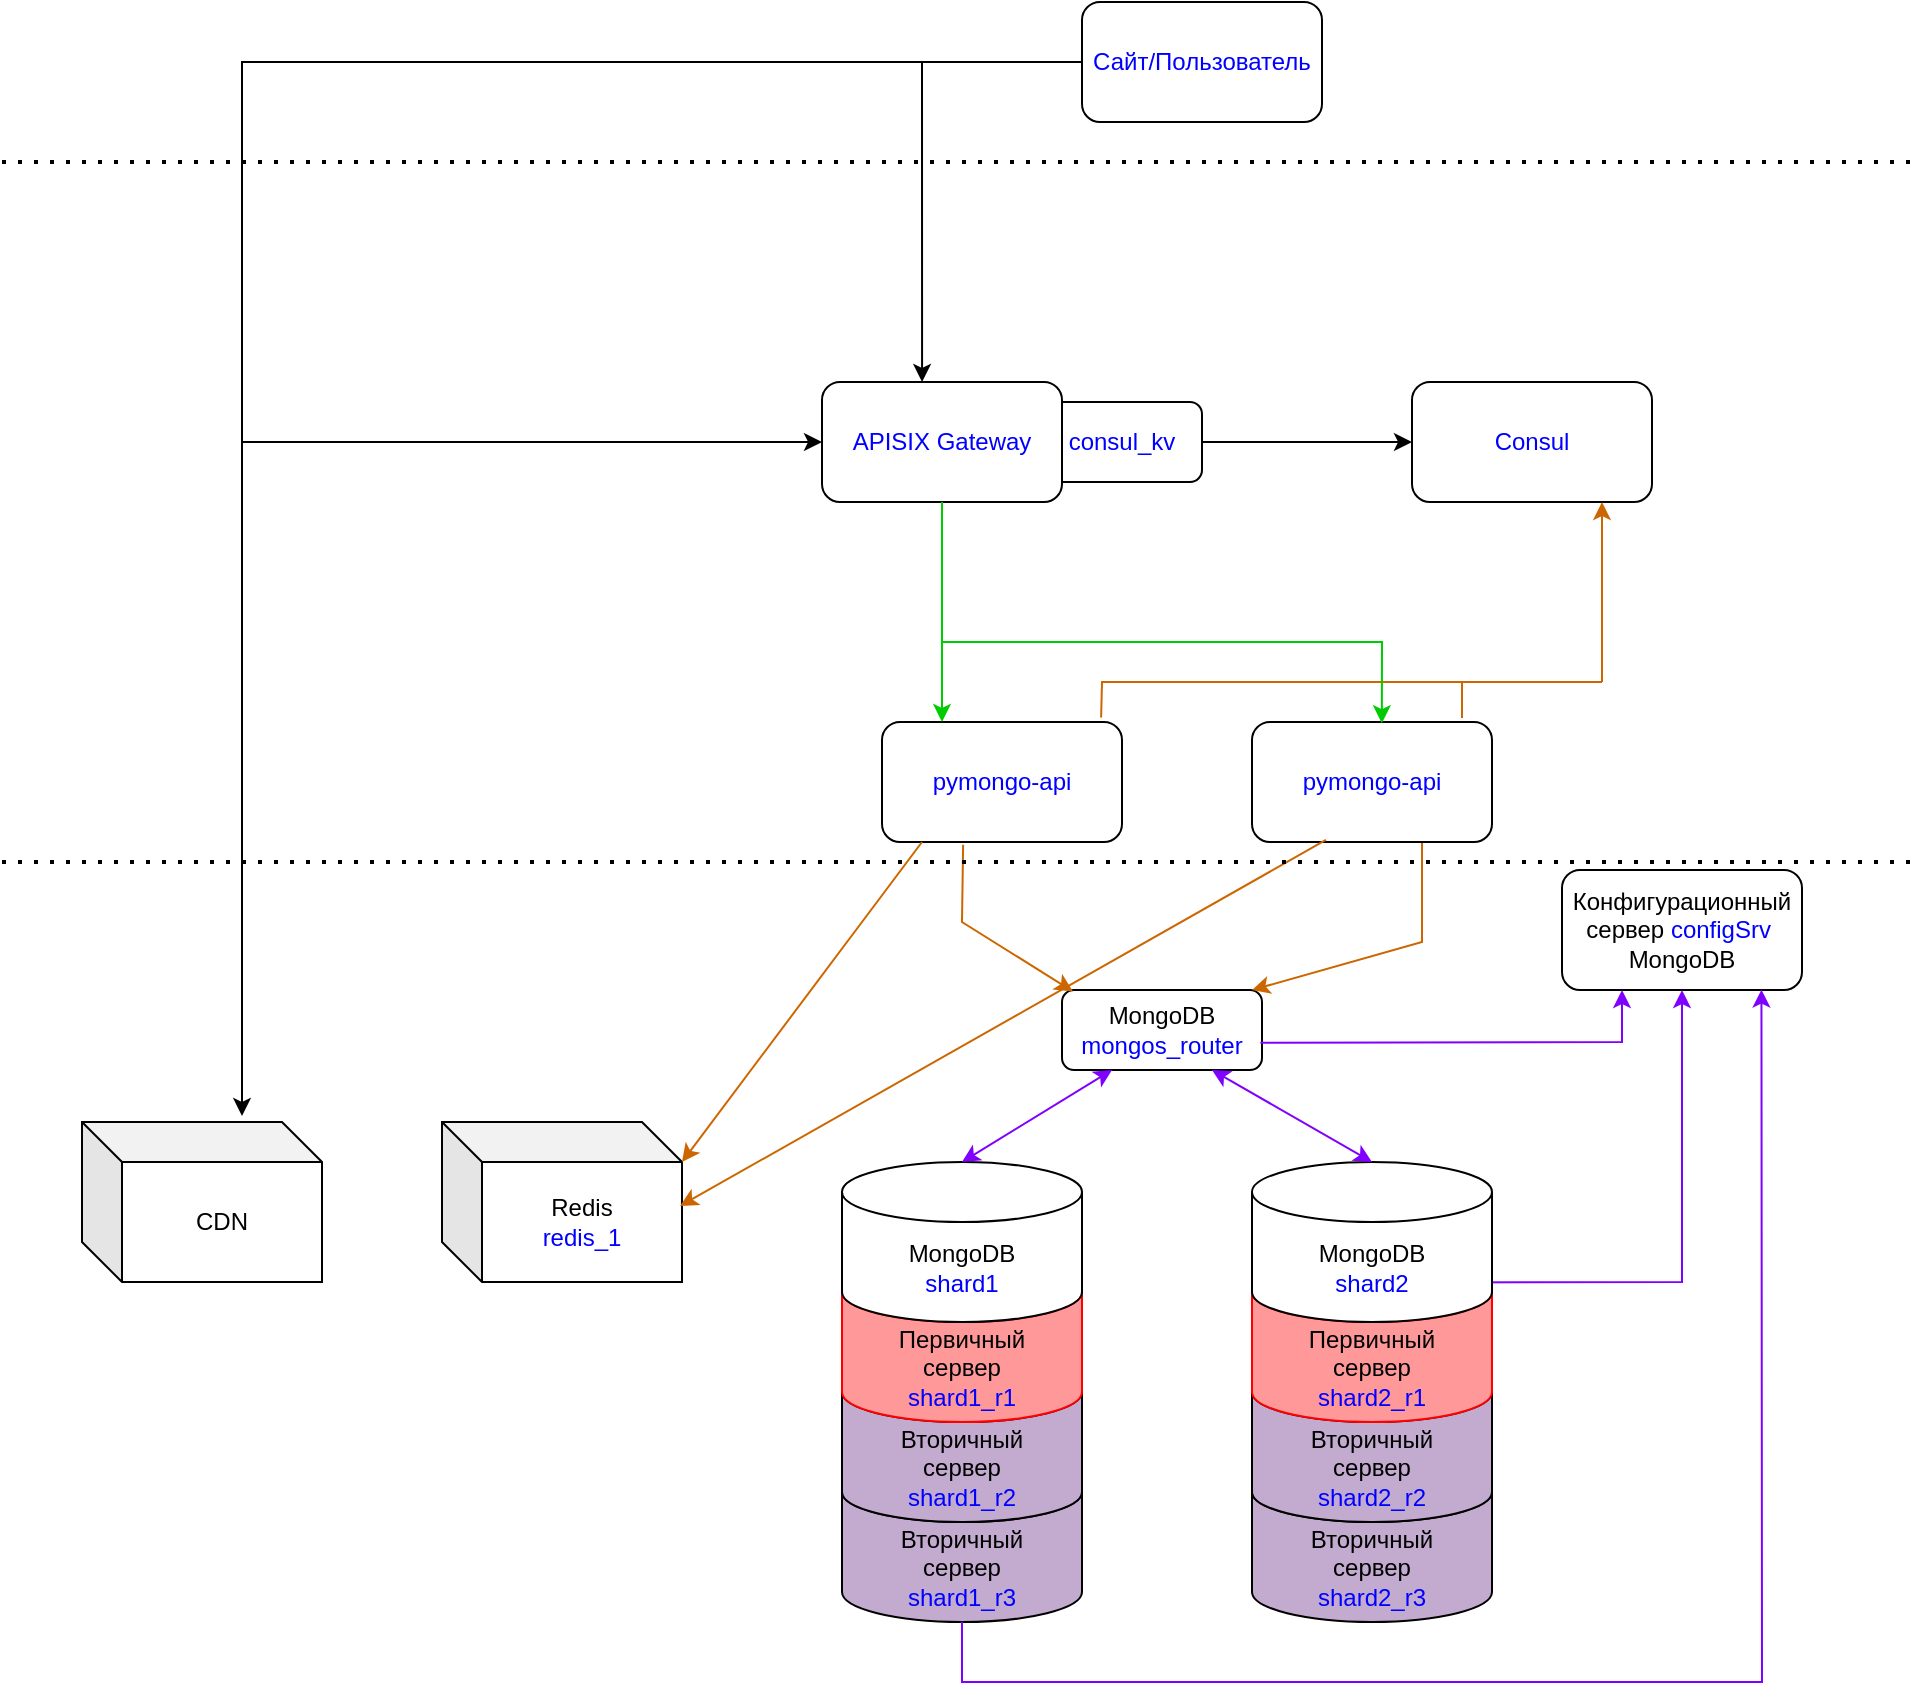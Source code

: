 <mxfile version="24.8.4">
  <diagram name="Page-1" id="-H_mtQnk-PTXWXPvYvuk">
    <mxGraphModel dx="2056" dy="1362" grid="1" gridSize="10" guides="1" tooltips="1" connect="1" arrows="1" fold="1" page="1" pageScale="1" pageWidth="1169" pageHeight="827" math="0" shadow="0">
      <root>
        <mxCell id="0" />
        <mxCell id="1" parent="0" />
        <mxCell id="YEn8krl3zml85tbBqMSh-10" value="&lt;font color=&quot;#0000ff&quot;&gt;consul_kv&lt;/font&gt;" style="rounded=1;whiteSpace=wrap;html=1;" vertex="1" parent="1">
          <mxGeometry x="400" y="120" width="80" height="40" as="geometry" />
        </mxCell>
        <mxCell id="O0JGWU8lI0FsoURaPSgX-9" value="Вторичный&lt;div&gt;сервер&lt;/div&gt;&lt;div&gt;&lt;span style=&quot;color: rgb(0, 0, 255);&quot;&gt;shard2_r3&lt;/span&gt;&lt;/div&gt;" style="shape=cylinder3;whiteSpace=wrap;html=1;boundedLbl=1;backgroundOutline=1;size=15;fillColor=#C3ABD0;" parent="1" vertex="1">
          <mxGeometry x="505" y="650" width="120" height="80" as="geometry" />
        </mxCell>
        <mxCell id="O0JGWU8lI0FsoURaPSgX-8" value="Вторичный&lt;div&gt;сервер&lt;/div&gt;&lt;div&gt;&lt;span style=&quot;color: rgb(0, 0, 255);&quot;&gt;shard2_r2&lt;/span&gt;&lt;/div&gt;" style="shape=cylinder3;whiteSpace=wrap;html=1;boundedLbl=1;backgroundOutline=1;size=15;fillColor=#C3ABD0;" parent="1" vertex="1">
          <mxGeometry x="505" y="600" width="120" height="80" as="geometry" />
        </mxCell>
        <mxCell id="O0JGWU8lI0FsoURaPSgX-6" value="Вторичный&lt;div&gt;сервер&lt;/div&gt;&lt;div&gt;&lt;font color=&quot;#0000ff&quot;&gt;shard1_r3&lt;/font&gt;&lt;/div&gt;" style="shape=cylinder3;whiteSpace=wrap;html=1;boundedLbl=1;backgroundOutline=1;size=15;fillColor=#C3ABD0;" parent="1" vertex="1">
          <mxGeometry x="300" y="650" width="120" height="80" as="geometry" />
        </mxCell>
        <mxCell id="O0JGWU8lI0FsoURaPSgX-5" value="Вторичный&lt;div&gt;сервер&lt;/div&gt;&lt;div&gt;&lt;font color=&quot;#0000ff&quot;&gt;shard1_r2&lt;/font&gt;&lt;/div&gt;" style="shape=cylinder3;whiteSpace=wrap;html=1;boundedLbl=1;backgroundOutline=1;size=15;fillColor=#C3ABD0;" parent="1" vertex="1">
          <mxGeometry x="300" y="600" width="120" height="80" as="geometry" />
        </mxCell>
        <mxCell id="jYWn2WIOkaRR7hL1_p1A-22" value="Первичный&lt;div&gt;сервер&lt;/div&gt;&lt;div&gt;&lt;font color=&quot;#0000ff&quot;&gt;shard2_r1&lt;/font&gt;&lt;/div&gt;" style="shape=cylinder3;whiteSpace=wrap;html=1;boundedLbl=1;backgroundOutline=1;size=15;strokeColor=#FF0000;fillColor=#FF9999;" parent="1" vertex="1">
          <mxGeometry x="505" y="550" width="120" height="80" as="geometry" />
        </mxCell>
        <mxCell id="jYWn2WIOkaRR7hL1_p1A-18" value="Первичный&lt;div&gt;сервер&lt;br&gt;&lt;font color=&quot;#0000ff&quot;&gt;shard1_r1&lt;/font&gt;&lt;/div&gt;" style="shape=cylinder3;whiteSpace=wrap;html=1;boundedLbl=1;backgroundOutline=1;size=15;strokeColor=#FF0000;fillColor=#FF9999;" parent="1" vertex="1">
          <mxGeometry x="300" y="550" width="120" height="80" as="geometry" />
        </mxCell>
        <mxCell id="zA23MoTUsTF4_91t8viU-2" value="MongoDB&lt;div&gt;&lt;font color=&quot;#0000ff&quot;&gt;shard1&lt;/font&gt;&lt;/div&gt;" style="shape=cylinder3;whiteSpace=wrap;html=1;boundedLbl=1;backgroundOutline=1;size=15;" parent="1" vertex="1">
          <mxGeometry x="300" y="500" width="120" height="80" as="geometry" />
        </mxCell>
        <mxCell id="jYWn2WIOkaRR7hL1_p1A-4" value="&lt;div&gt;MongoDB&lt;/div&gt;&lt;div&gt;&lt;font color=&quot;#0000ff&quot;&gt;mongos_router&lt;/font&gt;&lt;/div&gt;" style="rounded=1;whiteSpace=wrap;html=1;" parent="1" vertex="1">
          <mxGeometry x="410" y="414" width="100" height="40" as="geometry" />
        </mxCell>
        <mxCell id="jYWn2WIOkaRR7hL1_p1A-5" value="Конфигурационный сервер &lt;font color=&quot;#0000ff&quot;&gt;configSrv&lt;/font&gt;&amp;nbsp;&lt;div&gt;MongoDB&lt;/div&gt;" style="rounded=1;whiteSpace=wrap;html=1;" parent="1" vertex="1">
          <mxGeometry x="660" y="354" width="120" height="60" as="geometry" />
        </mxCell>
        <mxCell id="jYWn2WIOkaRR7hL1_p1A-6" value="" style="endArrow=classic;html=1;rounded=0;exitX=0.75;exitY=1;exitDx=0;exitDy=0;entryX=1;entryY=0;entryDx=0;entryDy=0;strokeColor=#CC6600;" parent="1" edge="1">
          <mxGeometry width="50" height="50" relative="1" as="geometry">
            <mxPoint x="590" y="340" as="sourcePoint" />
            <mxPoint x="505.0" y="414" as="targetPoint" />
            <Array as="points">
              <mxPoint x="590" y="390" />
            </Array>
          </mxGeometry>
        </mxCell>
        <mxCell id="jYWn2WIOkaRR7hL1_p1A-10" value="" style="endArrow=classic;html=1;rounded=0;entryX=0.5;entryY=1;entryDx=0;entryDy=0;exitX=1.043;exitY=0.753;exitDx=0;exitDy=0;exitPerimeter=0;strokeColor=#7F00FF;" parent="1" target="jYWn2WIOkaRR7hL1_p1A-5" edge="1">
          <mxGeometry width="50" height="50" relative="1" as="geometry">
            <mxPoint x="587.58" y="560.24" as="sourcePoint" />
            <mxPoint x="520" y="480" as="targetPoint" />
            <Array as="points">
              <mxPoint x="720" y="560" />
            </Array>
          </mxGeometry>
        </mxCell>
        <mxCell id="jYWn2WIOkaRR7hL1_p1A-21" value="MongoDB&lt;div&gt;&lt;span style=&quot;background-color: initial;&quot;&gt;&lt;font color=&quot;#0000ff&quot;&gt;shard2&lt;/font&gt;&lt;/span&gt;&lt;/div&gt;" style="shape=cylinder3;whiteSpace=wrap;html=1;boundedLbl=1;backgroundOutline=1;size=15;" parent="1" vertex="1">
          <mxGeometry x="505" y="500" width="120" height="80" as="geometry" />
        </mxCell>
        <mxCell id="jYWn2WIOkaRR7hL1_p1A-34" value="&lt;font color=&quot;#0000ff&quot;&gt;pymongo-api&lt;/font&gt;" style="rounded=1;whiteSpace=wrap;html=1;" parent="1" vertex="1">
          <mxGeometry x="505" y="280" width="120" height="60" as="geometry" />
        </mxCell>
        <mxCell id="O0JGWU8lI0FsoURaPSgX-1" value="" style="endArrow=classic;startArrow=classic;html=1;rounded=0;exitX=0.5;exitY=0;exitDx=0;exitDy=0;exitPerimeter=0;entryX=0.75;entryY=1;entryDx=0;entryDy=0;strokeColor=#7F00FF;" parent="1" source="jYWn2WIOkaRR7hL1_p1A-21" target="jYWn2WIOkaRR7hL1_p1A-4" edge="1">
          <mxGeometry width="50" height="50" relative="1" as="geometry">
            <mxPoint x="320" y="420" as="sourcePoint" />
            <mxPoint x="370" y="370" as="targetPoint" />
          </mxGeometry>
        </mxCell>
        <mxCell id="O0JGWU8lI0FsoURaPSgX-2" value="" style="endArrow=classic;startArrow=classic;html=1;rounded=0;exitX=0.5;exitY=0;exitDx=0;exitDy=0;exitPerimeter=0;entryX=0.25;entryY=1;entryDx=0;entryDy=0;strokeColor=#7F00FF;" parent="1" source="zA23MoTUsTF4_91t8viU-2" target="jYWn2WIOkaRR7hL1_p1A-4" edge="1">
          <mxGeometry width="50" height="50" relative="1" as="geometry">
            <mxPoint x="575" y="510" as="sourcePoint" />
            <mxPoint x="495" y="464" as="targetPoint" />
          </mxGeometry>
        </mxCell>
        <mxCell id="O0JGWU8lI0FsoURaPSgX-3" value="" style="endArrow=classic;html=1;rounded=0;entryX=0.25;entryY=1;entryDx=0;entryDy=0;exitX=0.992;exitY=0.659;exitDx=0;exitDy=0;exitPerimeter=0;strokeColor=#7F00FF;" parent="1" source="jYWn2WIOkaRR7hL1_p1A-4" target="jYWn2WIOkaRR7hL1_p1A-5" edge="1">
          <mxGeometry width="50" height="50" relative="1" as="geometry">
            <mxPoint x="320" y="420" as="sourcePoint" />
            <mxPoint x="640" y="370" as="targetPoint" />
            <Array as="points">
              <mxPoint x="690" y="440" />
            </Array>
          </mxGeometry>
        </mxCell>
        <mxCell id="YEn8krl3zml85tbBqMSh-1" value="Redis&lt;br&gt;&lt;font color=&quot;#0000ff&quot;&gt;redis_1&lt;/font&gt;" style="shape=cube;whiteSpace=wrap;html=1;boundedLbl=1;backgroundOutline=1;darkOpacity=0.05;darkOpacity2=0.1;" vertex="1" parent="1">
          <mxGeometry x="100" y="480" width="120" height="80" as="geometry" />
        </mxCell>
        <mxCell id="YEn8krl3zml85tbBqMSh-2" value="" style="endArrow=classic;html=1;rounded=0;exitX=0.308;exitY=0.983;exitDx=0;exitDy=0;exitPerimeter=0;entryX=0.992;entryY=0.525;entryDx=0;entryDy=0;entryPerimeter=0;strokeColor=#CC6600;" edge="1" parent="1" source="jYWn2WIOkaRR7hL1_p1A-34" target="YEn8krl3zml85tbBqMSh-1">
          <mxGeometry width="50" height="50" relative="1" as="geometry">
            <mxPoint x="200" y="550" as="sourcePoint" />
            <mxPoint x="250" y="500" as="targetPoint" />
          </mxGeometry>
        </mxCell>
        <mxCell id="YEn8krl3zml85tbBqMSh-3" value="" style="endArrow=classic;html=1;rounded=0;exitX=0.5;exitY=1;exitDx=0;exitDy=0;exitPerimeter=0;entryX=0.831;entryY=0.997;entryDx=0;entryDy=0;entryPerimeter=0;strokeColor=#7F00FF;" edge="1" parent="1" source="O0JGWU8lI0FsoURaPSgX-6" target="jYWn2WIOkaRR7hL1_p1A-5">
          <mxGeometry width="50" height="50" relative="1" as="geometry">
            <mxPoint x="530" y="570" as="sourcePoint" />
            <mxPoint x="759" y="411" as="targetPoint" />
            <Array as="points">
              <mxPoint x="360" y="760" />
              <mxPoint x="760" y="760" />
            </Array>
          </mxGeometry>
        </mxCell>
        <mxCell id="YEn8krl3zml85tbBqMSh-4" value="&lt;font color=&quot;#0000ff&quot;&gt;pymongo-api&lt;/font&gt;" style="rounded=1;whiteSpace=wrap;html=1;" vertex="1" parent="1">
          <mxGeometry x="320" y="280" width="120" height="60" as="geometry" />
        </mxCell>
        <mxCell id="YEn8krl3zml85tbBqMSh-6" value="" style="endArrow=classic;html=1;rounded=0;exitX=0.338;exitY=1.022;exitDx=0;exitDy=0;entryX=0.054;entryY=0.017;entryDx=0;entryDy=0;exitPerimeter=0;entryPerimeter=0;strokeColor=#CC6600;" edge="1" parent="1" source="YEn8krl3zml85tbBqMSh-4" target="jYWn2WIOkaRR7hL1_p1A-4">
          <mxGeometry width="50" height="50" relative="1" as="geometry">
            <mxPoint x="605" y="350" as="sourcePoint" />
            <mxPoint x="520" y="424" as="targetPoint" />
            <Array as="points">
              <mxPoint x="360" y="380" />
            </Array>
          </mxGeometry>
        </mxCell>
        <mxCell id="YEn8krl3zml85tbBqMSh-7" value="" style="endArrow=classic;html=1;rounded=0;entryX=0;entryY=0;entryDx=120.0;entryDy=20;entryPerimeter=0;strokeColor=#CC6600;" edge="1" parent="1" target="YEn8krl3zml85tbBqMSh-1">
          <mxGeometry width="50" height="50" relative="1" as="geometry">
            <mxPoint x="340" y="340" as="sourcePoint" />
            <mxPoint x="229" y="532" as="targetPoint" />
          </mxGeometry>
        </mxCell>
        <mxCell id="YEn8krl3zml85tbBqMSh-9" value="&lt;font color=&quot;#0000ff&quot;&gt;APISIX Gateway&lt;/font&gt;" style="rounded=1;whiteSpace=wrap;html=1;" vertex="1" parent="1">
          <mxGeometry x="290" y="110" width="120" height="60" as="geometry" />
        </mxCell>
        <mxCell id="YEn8krl3zml85tbBqMSh-11" value="&lt;font color=&quot;#0000ff&quot;&gt;Consul&lt;/font&gt;" style="rounded=1;whiteSpace=wrap;html=1;" vertex="1" parent="1">
          <mxGeometry x="585" y="110" width="120" height="60" as="geometry" />
        </mxCell>
        <mxCell id="YEn8krl3zml85tbBqMSh-12" value="" style="endArrow=classic;html=1;rounded=0;exitX=1;exitY=0.5;exitDx=0;exitDy=0;entryX=0;entryY=0.5;entryDx=0;entryDy=0;" edge="1" parent="1" source="YEn8krl3zml85tbBqMSh-10" target="YEn8krl3zml85tbBqMSh-11">
          <mxGeometry width="50" height="50" relative="1" as="geometry">
            <mxPoint x="420" y="500" as="sourcePoint" />
            <mxPoint x="470" y="450" as="targetPoint" />
          </mxGeometry>
        </mxCell>
        <mxCell id="YEn8krl3zml85tbBqMSh-13" value="" style="endArrow=classic;html=1;rounded=0;entryX=0.75;entryY=1;entryDx=0;entryDy=0;strokeColor=#CC6600;" edge="1" parent="1">
          <mxGeometry width="50" height="50" relative="1" as="geometry">
            <mxPoint x="680" y="260" as="sourcePoint" />
            <mxPoint x="680" y="170" as="targetPoint" />
          </mxGeometry>
        </mxCell>
        <mxCell id="YEn8krl3zml85tbBqMSh-14" value="" style="endArrow=none;html=1;rounded=0;entryX=0.913;entryY=-0.038;entryDx=0;entryDy=0;entryPerimeter=0;strokeColor=#CC6600;" edge="1" parent="1" target="YEn8krl3zml85tbBqMSh-4">
          <mxGeometry width="50" height="50" relative="1" as="geometry">
            <mxPoint x="680" y="260" as="sourcePoint" />
            <mxPoint x="470" y="300" as="targetPoint" />
            <Array as="points">
              <mxPoint x="600" y="260" />
              <mxPoint x="430" y="260" />
            </Array>
          </mxGeometry>
        </mxCell>
        <mxCell id="YEn8krl3zml85tbBqMSh-18" value="" style="endArrow=none;html=1;rounded=0;strokeColor=#CC6600;" edge="1" parent="1">
          <mxGeometry width="50" height="50" relative="1" as="geometry">
            <mxPoint x="610" y="260" as="sourcePoint" />
            <mxPoint x="610" y="278" as="targetPoint" />
          </mxGeometry>
        </mxCell>
        <mxCell id="YEn8krl3zml85tbBqMSh-19" value="" style="endArrow=classic;html=1;rounded=0;entryX=0.25;entryY=0;entryDx=0;entryDy=0;strokeColor=#00CC00;" edge="1" parent="1" target="YEn8krl3zml85tbBqMSh-4">
          <mxGeometry width="50" height="50" relative="1" as="geometry">
            <mxPoint x="350" y="170" as="sourcePoint" />
            <mxPoint x="450" y="290" as="targetPoint" />
          </mxGeometry>
        </mxCell>
        <mxCell id="YEn8krl3zml85tbBqMSh-20" value="" style="endArrow=classic;html=1;rounded=0;strokeColor=#00CC00;entryX=0.541;entryY=0.01;entryDx=0;entryDy=0;entryPerimeter=0;" edge="1" parent="1" target="jYWn2WIOkaRR7hL1_p1A-34">
          <mxGeometry width="50" height="50" relative="1" as="geometry">
            <mxPoint x="350" y="240" as="sourcePoint" />
            <mxPoint x="580" y="240" as="targetPoint" />
            <Array as="points">
              <mxPoint x="570" y="240" />
            </Array>
          </mxGeometry>
        </mxCell>
        <mxCell id="YEn8krl3zml85tbBqMSh-21" value="&lt;font color=&quot;#0000ff&quot;&gt;Сайт/Пользователь&lt;/font&gt;" style="rounded=1;whiteSpace=wrap;html=1;" vertex="1" parent="1">
          <mxGeometry x="420" y="-80" width="120" height="60" as="geometry" />
        </mxCell>
        <mxCell id="YEn8krl3zml85tbBqMSh-22" value="" style="endArrow=classic;html=1;rounded=0;exitX=0;exitY=0.5;exitDx=0;exitDy=0;entryX=0.417;entryY=0;entryDx=0;entryDy=0;entryPerimeter=0;" edge="1" parent="1" source="YEn8krl3zml85tbBqMSh-21" target="YEn8krl3zml85tbBqMSh-9">
          <mxGeometry width="50" height="50" relative="1" as="geometry">
            <mxPoint x="380" y="80" as="sourcePoint" />
            <mxPoint x="340" y="100" as="targetPoint" />
            <Array as="points">
              <mxPoint x="340" y="-50" />
            </Array>
          </mxGeometry>
        </mxCell>
        <mxCell id="YEn8krl3zml85tbBqMSh-23" value="CDN" style="shape=cube;whiteSpace=wrap;html=1;boundedLbl=1;backgroundOutline=1;darkOpacity=0.05;darkOpacity2=0.1;" vertex="1" parent="1">
          <mxGeometry x="-80" y="480" width="120" height="80" as="geometry" />
        </mxCell>
        <mxCell id="YEn8krl3zml85tbBqMSh-25" value="" style="endArrow=classic;startArrow=classic;html=1;rounded=0;entryX=0;entryY=0.5;entryDx=0;entryDy=0;" edge="1" parent="1" target="YEn8krl3zml85tbBqMSh-9">
          <mxGeometry width="50" height="50" relative="1" as="geometry">
            <mxPoint y="477" as="sourcePoint" />
            <mxPoint x="310" y="240" as="targetPoint" />
            <Array as="points">
              <mxPoint y="140" />
            </Array>
          </mxGeometry>
        </mxCell>
        <mxCell id="YEn8krl3zml85tbBqMSh-26" value="" style="endArrow=none;dashed=1;html=1;dashPattern=1 3;strokeWidth=2;rounded=0;" edge="1" parent="1">
          <mxGeometry width="50" height="50" relative="1" as="geometry">
            <mxPoint x="-120" as="sourcePoint" />
            <mxPoint x="840" as="targetPoint" />
          </mxGeometry>
        </mxCell>
        <mxCell id="YEn8krl3zml85tbBqMSh-27" value="" style="endArrow=none;dashed=1;html=1;dashPattern=1 3;strokeWidth=2;rounded=0;" edge="1" parent="1">
          <mxGeometry width="50" height="50" relative="1" as="geometry">
            <mxPoint x="-120" y="350" as="sourcePoint" />
            <mxPoint x="840" y="350" as="targetPoint" />
          </mxGeometry>
        </mxCell>
        <mxCell id="YEn8krl3zml85tbBqMSh-29" value="" style="endArrow=none;html=1;rounded=0;" edge="1" parent="1">
          <mxGeometry width="50" height="50" relative="1" as="geometry">
            <mxPoint y="140" as="sourcePoint" />
            <mxPoint x="340" y="-50" as="targetPoint" />
            <Array as="points">
              <mxPoint y="-50" />
            </Array>
          </mxGeometry>
        </mxCell>
      </root>
    </mxGraphModel>
  </diagram>
</mxfile>
